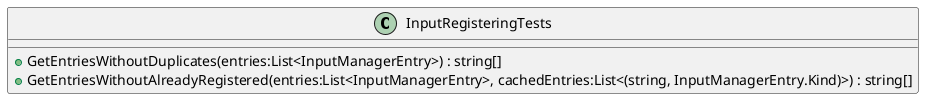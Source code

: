 @startuml
class InputRegisteringTests {
    + GetEntriesWithoutDuplicates(entries:List<InputManagerEntry>) : string[]
    + GetEntriesWithoutAlreadyRegistered(entries:List<InputManagerEntry>, cachedEntries:List<(string, InputManagerEntry.Kind)>) : string[]
}
@enduml
